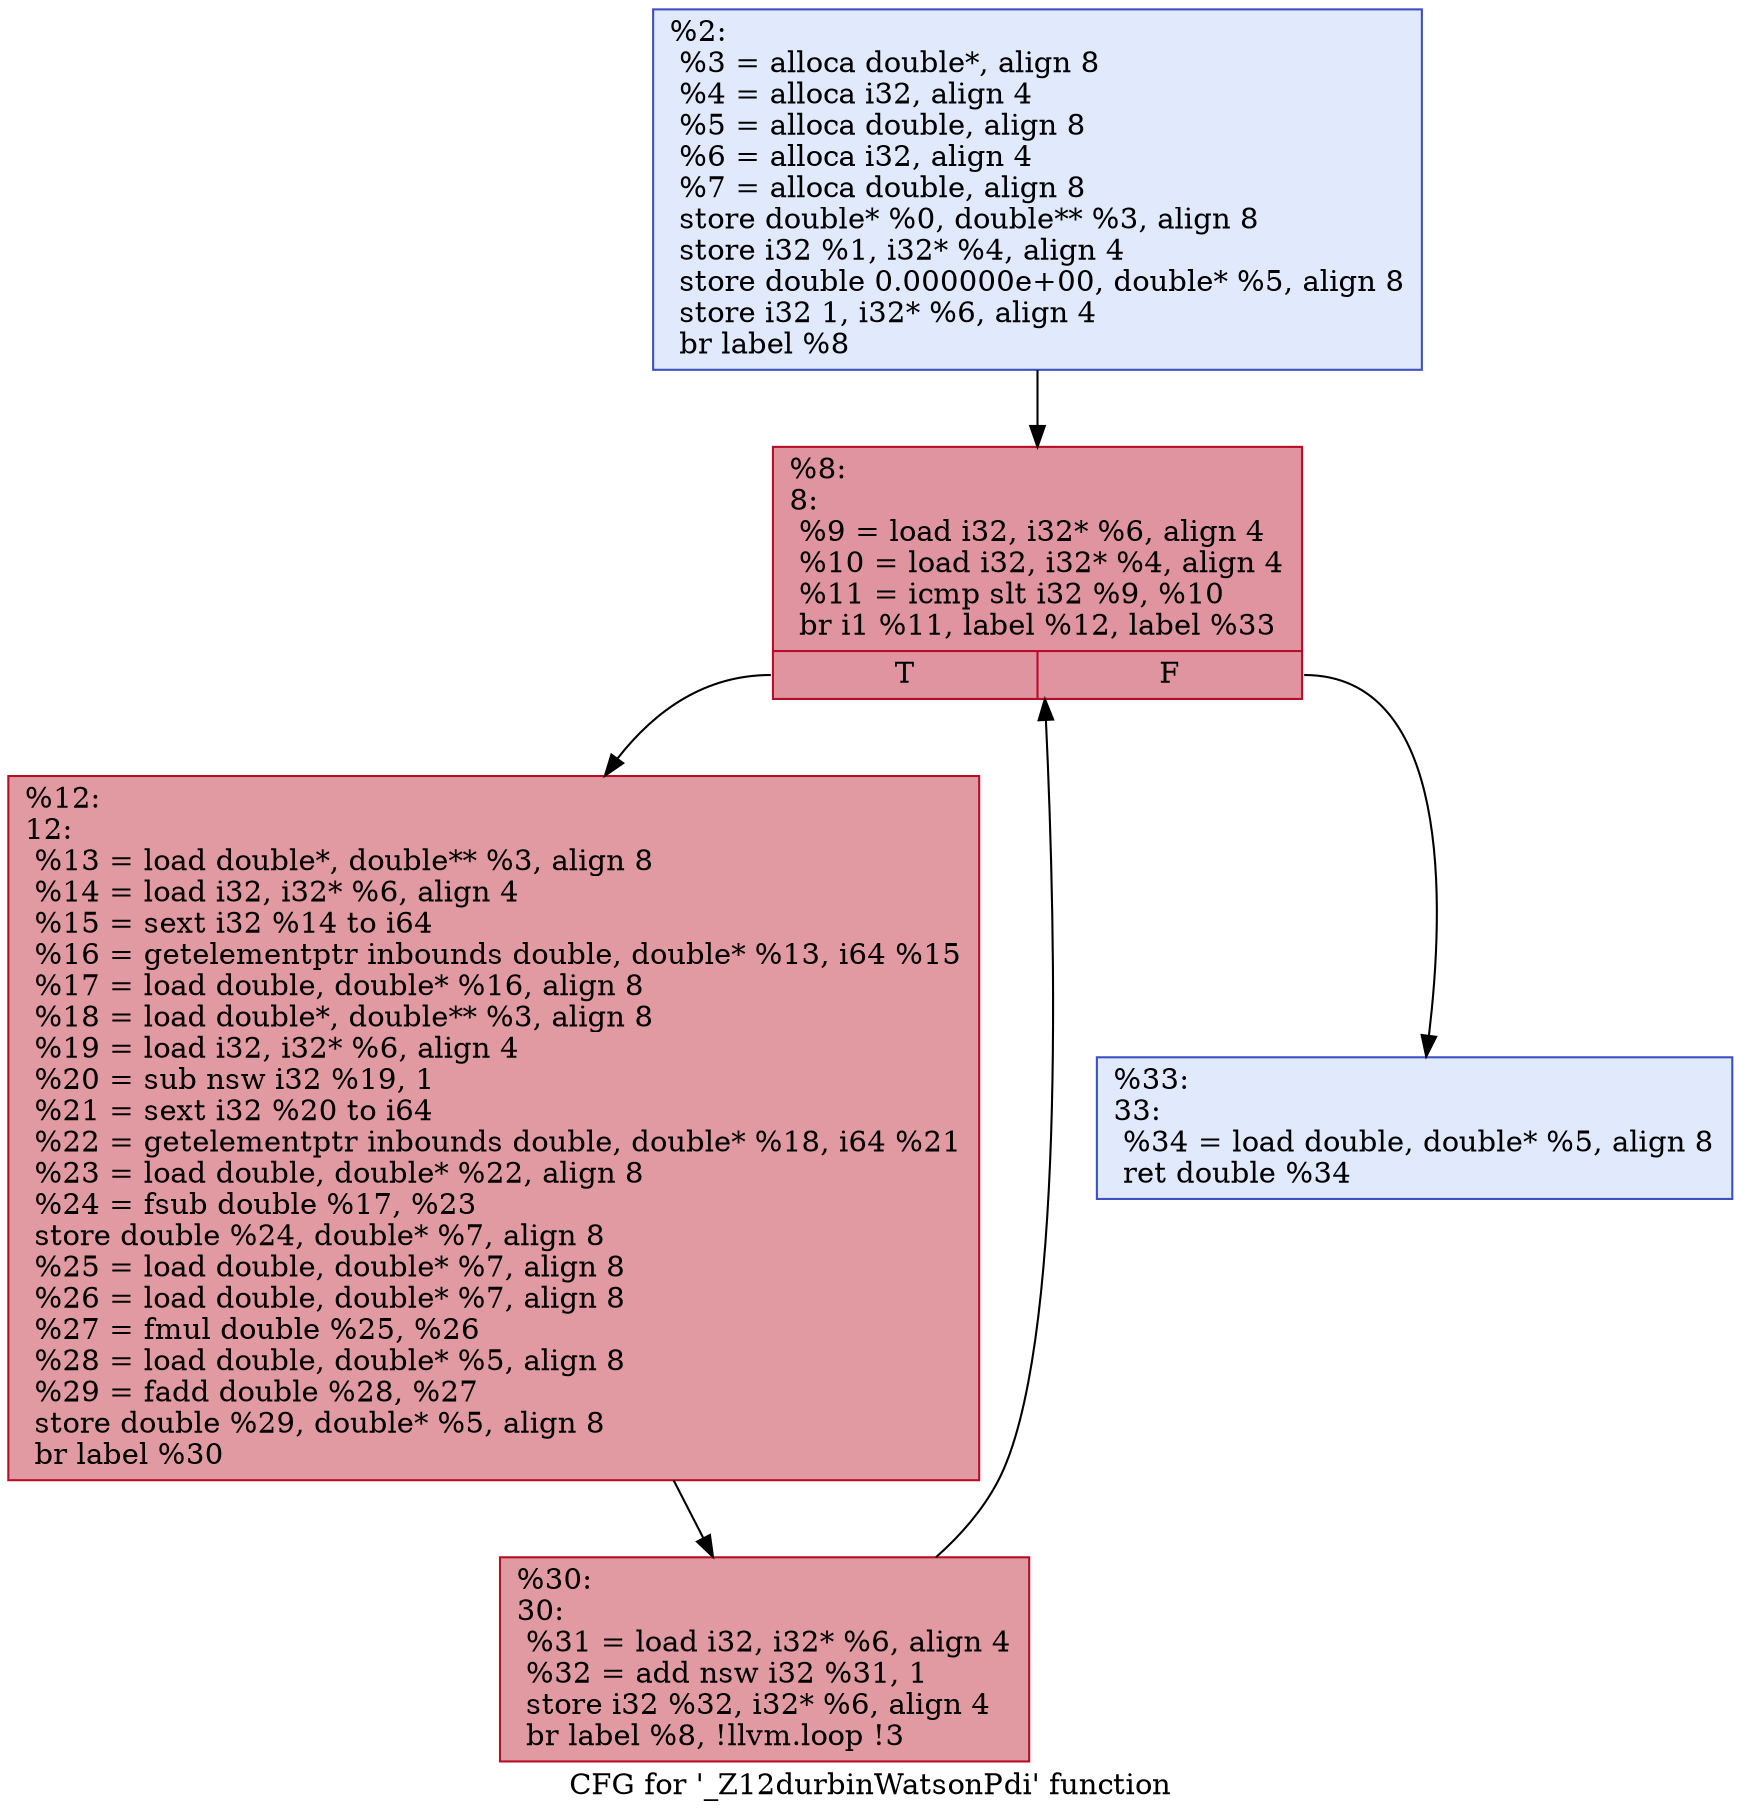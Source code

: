 digraph "CFG for '_Z12durbinWatsonPdi' function" {
	label="CFG for '_Z12durbinWatsonPdi' function";

	Node0x2b595ad0f30 [shape=record,color="#3d50c3ff", style=filled, fillcolor="#b9d0f970",label="{%2:\l  %3 = alloca double*, align 8\l  %4 = alloca i32, align 4\l  %5 = alloca double, align 8\l  %6 = alloca i32, align 4\l  %7 = alloca double, align 8\l  store double* %0, double** %3, align 8\l  store i32 %1, i32* %4, align 4\l  store double 0.000000e+00, double* %5, align 8\l  store i32 1, i32* %6, align 4\l  br label %8\l}"];
	Node0x2b595ad0f30 -> Node0x2b595ad0e90;
	Node0x2b595ad0e90 [shape=record,color="#b70d28ff", style=filled, fillcolor="#b70d2870",label="{%8:\l8:                                                \l  %9 = load i32, i32* %6, align 4\l  %10 = load i32, i32* %4, align 4\l  %11 = icmp slt i32 %9, %10\l  br i1 %11, label %12, label %33\l|{<s0>T|<s1>F}}"];
	Node0x2b595ad0e90:s0 -> Node0x2b595ad0ee0;
	Node0x2b595ad0e90:s1 -> Node0x2b595ad14d0;
	Node0x2b595ad0ee0 [shape=record,color="#b70d28ff", style=filled, fillcolor="#bb1b2c70",label="{%12:\l12:                                               \l  %13 = load double*, double** %3, align 8\l  %14 = load i32, i32* %6, align 4\l  %15 = sext i32 %14 to i64\l  %16 = getelementptr inbounds double, double* %13, i64 %15\l  %17 = load double, double* %16, align 8\l  %18 = load double*, double** %3, align 8\l  %19 = load i32, i32* %6, align 4\l  %20 = sub nsw i32 %19, 1\l  %21 = sext i32 %20 to i64\l  %22 = getelementptr inbounds double, double* %18, i64 %21\l  %23 = load double, double* %22, align 8\l  %24 = fsub double %17, %23\l  store double %24, double* %7, align 8\l  %25 = load double, double* %7, align 8\l  %26 = load double, double* %7, align 8\l  %27 = fmul double %25, %26\l  %28 = load double, double* %5, align 8\l  %29 = fadd double %28, %27\l  store double %29, double* %5, align 8\l  br label %30\l}"];
	Node0x2b595ad0ee0 -> Node0x2b595ad1070;
	Node0x2b595ad1070 [shape=record,color="#b70d28ff", style=filled, fillcolor="#bb1b2c70",label="{%30:\l30:                                               \l  %31 = load i32, i32* %6, align 4\l  %32 = add nsw i32 %31, 1\l  store i32 %32, i32* %6, align 4\l  br label %8, !llvm.loop !3\l}"];
	Node0x2b595ad1070 -> Node0x2b595ad0e90;
	Node0x2b595ad14d0 [shape=record,color="#3d50c3ff", style=filled, fillcolor="#b9d0f970",label="{%33:\l33:                                               \l  %34 = load double, double* %5, align 8\l  ret double %34\l}"];
}
